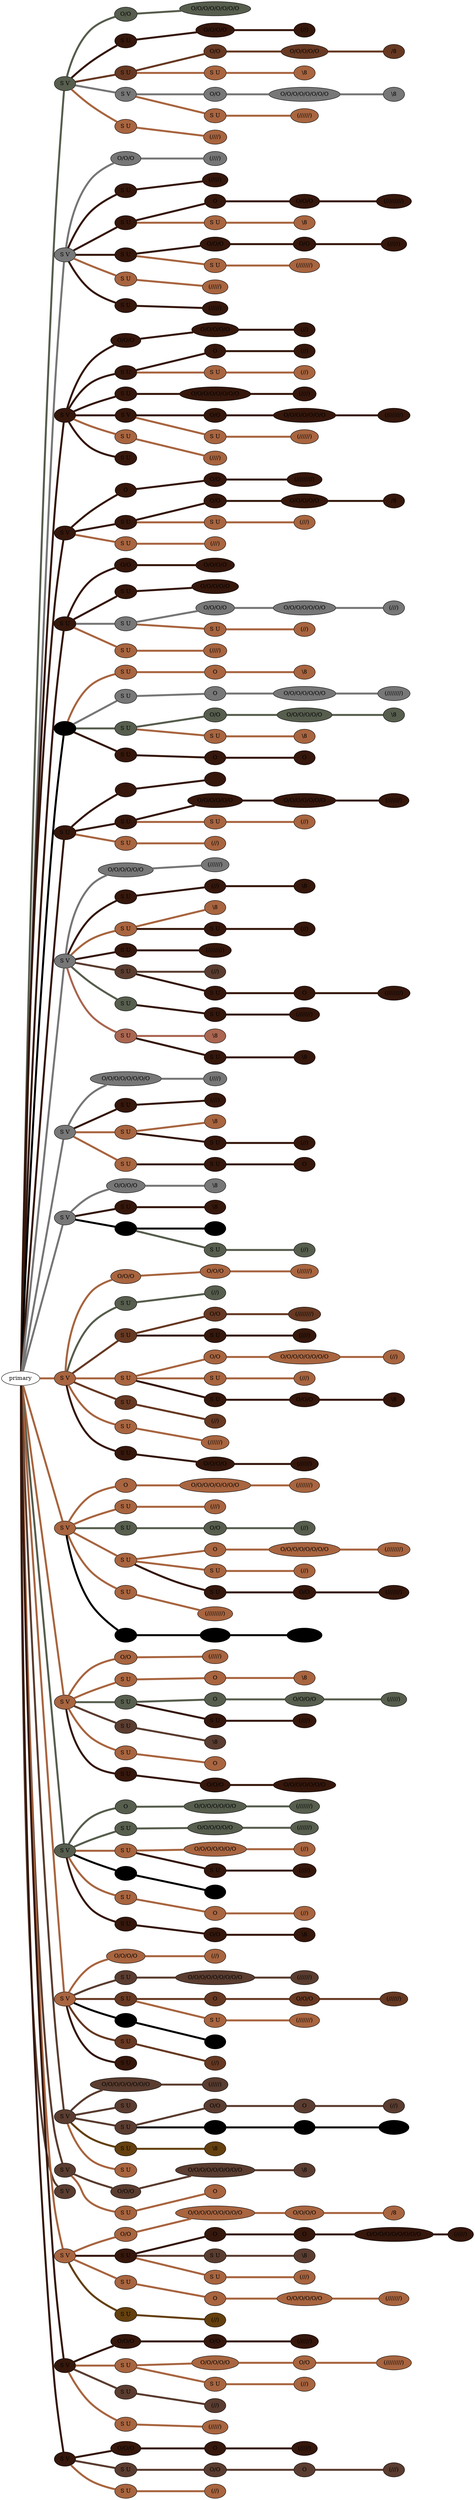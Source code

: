 graph {
 graph [rankdir=LR]
"1" [qtype="pendant_node", pendant_colors="#575E4E,#A86540", pendant_ply="S", pendant_attach="V", pendant_length="55", label="S V", style=filled, fillcolor="#575E4E"]
"primary" -- "1" [qtype="pendant_link",penwidth=5,color="#575E4E"]
"1:0" [qtype="knot_node", knot_value="2", knot_type="S", knot_position="21.0", knot_spin="S", label="O/O", style=filled, fillcolor="#575E4E"]
"1" -- "1:0" [qtype="knot_link",penwidth=5,color="#575E4E"]
"1:1" [qtype="knot_node", knot_value="8", knot_type="S", knot_position="30.0", knot_spin="S", label="O/O/O/O/O/O/O/O", style=filled, fillcolor="#575E4E"]
"1:0" -- "1:1" [qtype="knot_link",penwidth=5,color="#575E4E"]
"1s1" [qtype="pendant_node", pendant_colors="#35170C,#5A3D30", pendant_ply="S", pendant_attach="U", pendant_length="76", label="S U", style=filled, fillcolor="#35170C"]
"1" -- "1s1" [qtype="pendant_link",penwidth=5,color="#35170C"]
"1s1:0" [qtype="knot_node", knot_value="4", knot_type="S", knot_position="23.0", knot_spin="S", label="O/O/O/O", style=filled, fillcolor="#35170C"]
"1s1" -- "1s1:0" [qtype="knot_link",penwidth=5,color="#35170C"]
"1s1:1" [qtype="knot_node", knot_value="2", knot_type="L", knot_position="33.0", knot_spin="S", label="(//)", style=filled, fillcolor="#35170C"]
"1s1:0" -- "1s1:1" [qtype="knot_link",penwidth=5,color="#35170C"]
"1s2" [qtype="pendant_node", pendant_colors="#673923,#A86540", pendant_ply="S", pendant_attach="U", pendant_length="58", label="S U", style=filled, fillcolor="#673923"]
"1" -- "1s2" [qtype="pendant_link",penwidth=5,color="#673923"]
"1s2:0" [qtype="knot_node", knot_value="2", knot_type="S", knot_position="13.5", knot_spin="S", label="O/O", style=filled, fillcolor="#673923"]
"1s2" -- "1s2:0" [qtype="knot_link",penwidth=5,color="#673923"]
"1s2:1" [qtype="knot_node", knot_value="5", knot_type="S", knot_position="22.5", knot_spin="S", label="O/O/O/O/O", style=filled, fillcolor="#673923"]
"1s2:0" -- "1s2:1" [qtype="knot_link",penwidth=5,color="#673923"]
"1s2:2" [qtype="knot_node", knot_value="1", knot_type="E", knot_position="30.5", knot_spin="S", label="/8", style=filled, fillcolor="#673923"]
"1s2:1" -- "1s2:2" [qtype="knot_link",penwidth=5,color="#673923"]
"1s2s1" [qtype="pendant_node", pendant_colors="#A86540", pendant_ply="S", pendant_attach="U", pendant_length="45", label="S U", style=filled, fillcolor="#A86540"]
"1s2" -- "1s2s1" [qtype="pendant_link",penwidth=5,color="#A86540"]
"1s2s1:0" [qtype="knot_node", knot_value="1", knot_type="E", knot_position="29.0", knot_spin="Z", label="\\8", style=filled, fillcolor="#A86540"]
"1s2s1" -- "1s2s1:0" [qtype="knot_link",penwidth=5,color="#A86540"]
"1s3" [qtype="pendant_node", pendant_colors="#777777", pendant_ply="S", pendant_attach="V", pendant_length="48", label="S V", style=filled, fillcolor="#777777"]
"1" -- "1s3" [qtype="pendant_link",penwidth=5,color="#777777"]
"1s3:0" [qtype="knot_node", knot_value="2", knot_type="S", knot_position="13.0", knot_spin="S", label="O/O", style=filled, fillcolor="#777777"]
"1s3" -- "1s3:0" [qtype="knot_link",penwidth=5,color="#777777"]
"1s3:1" [qtype="knot_node", knot_value="8", knot_type="S", knot_position="22.5", knot_spin="S", label="O/O/O/O/O/O/O/O", style=filled, fillcolor="#777777"]
"1s3:0" -- "1s3:1" [qtype="knot_link",penwidth=5,color="#777777"]
"1s3:2" [qtype="knot_node", knot_value="1", knot_type="E", knot_position="31.5", knot_spin="Z", label="\\8", style=filled, fillcolor="#777777"]
"1s3:1" -- "1s3:2" [qtype="knot_link",penwidth=5,color="#777777"]
"1s3s1" [qtype="pendant_node", pendant_colors="#A86540", pendant_ply="S", pendant_attach="U", pendant_length="41", label="S U", style=filled, fillcolor="#A86540"]
"1s3" -- "1s3s1" [qtype="pendant_link",penwidth=5,color="#A86540"]
"1s3s1:0" [qtype="knot_node", knot_value="6", knot_type="L", knot_position="30.0", knot_spin="S", label="(//////)", style=filled, fillcolor="#A86540"]
"1s3s1" -- "1s3s1:0" [qtype="knot_link",penwidth=5,color="#A86540"]
"1s4" [qtype="pendant_node", pendant_colors="#A86540", pendant_ply="S", pendant_attach="U", pendant_length="43", label="S U", style=filled, fillcolor="#A86540"]
"1" -- "1s4" [qtype="pendant_link",penwidth=5,color="#A86540"]
"1s4:0" [qtype="knot_node", knot_value="4", knot_type="L", knot_position="29.0", knot_spin="S", label="(////)", style=filled, fillcolor="#A86540"]
"1s4" -- "1s4:0" [qtype="knot_link",penwidth=5,color="#A86540"]
"2" [qtype="pendant_node", pendant_colors="#777777", pendant_ply="S", pendant_attach="V", pendant_length="60", label="S V", style=filled, fillcolor="#777777"]
"primary" -- "2" [qtype="pendant_link",penwidth=5,color="#777777"]
"2:0" [qtype="knot_node", knot_value="3", knot_type="S", knot_position="21.0", knot_spin="S", label="O/O/O", style=filled, fillcolor="#777777"]
"2" -- "2:0" [qtype="knot_link",penwidth=5,color="#777777"]
"2:1" [qtype="knot_node", knot_value="4", knot_type="L", knot_position="38.5", knot_spin="S", label="(////)", style=filled, fillcolor="#777777"]
"2:0" -- "2:1" [qtype="knot_link",penwidth=5,color="#777777"]
"2s1" [qtype="pendant_node", pendant_colors="#35170C,#A86540", pendant_ply="S", pendant_attach="U", pendant_length="87", label="S U", style=filled, fillcolor="#35170C"]
"2" -- "2s1" [qtype="pendant_link",penwidth=5,color="#35170C"]
"2s1:0" [qtype="knot_node", knot_value="5", knot_type="L", knot_position="35.0", knot_spin="S", label="(/////)", style=filled, fillcolor="#35170C"]
"2s1" -- "2s1:0" [qtype="knot_link",penwidth=5,color="#35170C"]
"2s2" [qtype="pendant_node", pendant_colors="#35170C,#575E4E", pendant_ply="S", pendant_attach="U", pendant_length="75", label="S U", style=filled, fillcolor="#35170C"]
"2" -- "2s2" [qtype="pendant_link",penwidth=5,color="#35170C"]
"2s2:0" [qtype="knot_node", knot_value="1", knot_type="S", knot_position="14.0", knot_spin="S", label="O", style=filled, fillcolor="#35170C"]
"2s2" -- "2s2:0" [qtype="knot_link",penwidth=5,color="#35170C"]
"2s2:1" [qtype="knot_node", knot_value="3", knot_type="S", knot_position="24.0", knot_spin="S", label="O/O/O", style=filled, fillcolor="#35170C"]
"2s2:0" -- "2s2:1" [qtype="knot_link",penwidth=5,color="#35170C"]
"2s2:2" [qtype="knot_node", knot_value="9", knot_type="L", knot_position="32.5", knot_spin="S", label="(/////////)", style=filled, fillcolor="#35170C"]
"2s2:1" -- "2s2:2" [qtype="knot_link",penwidth=5,color="#35170C"]
"2s2s1" [qtype="pendant_node", pendant_colors="#A86540", pendant_ply="S", pendant_attach="U", pendant_length="48", label="S U", style=filled, fillcolor="#A86540"]
"2s2" -- "2s2s1" [qtype="pendant_link",penwidth=5,color="#A86540"]
"2s2s1:0" [qtype="knot_node", knot_value="1", knot_type="E", knot_position="30.0", knot_spin="Z", label="\\8", style=filled, fillcolor="#A86540"]
"2s2s1" -- "2s2s1:0" [qtype="knot_link",penwidth=5,color="#A86540"]
"2s3" [qtype="pendant_node", pendant_colors="#35170C,#777777", pendant_ply="S", pendant_attach="U", pendant_length="62", label="S U", style=filled, fillcolor="#35170C"]
"2" -- "2s3" [qtype="pendant_link",penwidth=5,color="#35170C"]
"2s3:0" [qtype="knot_node", knot_value="3", knot_type="S", knot_position="13.5", knot_spin="S", label="O/O/O", style=filled, fillcolor="#35170C"]
"2s3" -- "2s3:0" [qtype="knot_link",penwidth=5,color="#35170C"]
"2s3:1" [qtype="knot_node", knot_value="2", knot_type="S", knot_position="23.5", knot_spin="S", label="O/O", style=filled, fillcolor="#35170C"]
"2s3:0" -- "2s3:1" [qtype="knot_link",penwidth=5,color="#35170C"]
"2s3:2" [qtype="knot_node", knot_value="5", knot_type="L", knot_position="31.0", knot_spin="S", label="(/////)", style=filled, fillcolor="#35170C"]
"2s3:1" -- "2s3:2" [qtype="knot_link",penwidth=5,color="#35170C"]
"2s3s1" [qtype="pendant_node", pendant_colors="#A86540", pendant_ply="S", pendant_attach="U", pendant_length="38", label="S U", style=filled, fillcolor="#A86540"]
"2s3" -- "2s3s1" [qtype="pendant_link",penwidth=5,color="#A86540"]
"2s3s1:0" [qtype="knot_node", knot_value="7", knot_type="L", knot_position="28.5", knot_spin="S", label="(///////)", style=filled, fillcolor="#A86540"]
"2s3s1" -- "2s3s1:0" [qtype="knot_link",penwidth=5,color="#A86540"]
"2s4" [qtype="pendant_node", pendant_colors="#A86540", pendant_ply="S", pendant_attach="U", pendant_length="39", label="S U", style=filled, fillcolor="#A86540"]
"2" -- "2s4" [qtype="pendant_link",penwidth=5,color="#A86540"]
"2s4:0" [qtype="knot_node", knot_value="5", knot_type="L", knot_position="30.5", knot_spin="S", label="(/////)", style=filled, fillcolor="#A86540"]
"2s4" -- "2s4:0" [qtype="knot_link",penwidth=5,color="#A86540"]
"2s5" [qtype="pendant_node", pendant_colors="#35170C", pendant_ply="S", pendant_attach="U", pendant_length="39", label="S U", style=filled, fillcolor="#35170C"]
"2" -- "2s5" [qtype="pendant_link",penwidth=5,color="#35170C"]
"2s5:0" [qtype="knot_node", knot_value="5", knot_type="L", knot_position="23.0", knot_spin="S", label="(/////)", style=filled, fillcolor="#35170C"]
"2s5" -- "2s5:0" [qtype="knot_link",penwidth=5,color="#35170C"]
"3" [qtype="pendant_node", pendant_colors="#35170C,#777777", pendant_ply="S", pendant_attach="V", pendant_length="61", label="S V", style=filled, fillcolor="#35170C"]
"primary" -- "3" [qtype="pendant_link",penwidth=5,color="#35170C"]
"3:0" [qtype="knot_node", knot_value="3", knot_type="S", knot_position="22.5", knot_spin="S", label="O/O/O", style=filled, fillcolor="#35170C"]
"3" -- "3:0" [qtype="knot_link",penwidth=5,color="#35170C"]
"3:1" [qtype="knot_node", knot_value="5", knot_type="S", knot_position="31.5", knot_spin="S", label="O/O/O/O/O", style=filled, fillcolor="#35170C"]
"3:0" -- "3:1" [qtype="knot_link",penwidth=5,color="#35170C"]
"3:2" [qtype="knot_node", knot_value="2", knot_type="L", knot_position="41.0", knot_spin="S", label="(//)", style=filled, fillcolor="#35170C"]
"3:1" -- "3:2" [qtype="knot_link",penwidth=5,color="#35170C"]
"3s1" [qtype="pendant_node", pendant_colors="#35170C", pendant_ply="S", pendant_attach="U", pendant_length="42", label="S U", style=filled, fillcolor="#35170C"]
"3" -- "3s1" [qtype="pendant_link",penwidth=5,color="#35170C"]
"3s1:0" [qtype="knot_node", knot_value="1", knot_type="S", knot_position="23.0", knot_spin="S", label="O", style=filled, fillcolor="#35170C"]
"3s1" -- "3s1:0" [qtype="knot_link",penwidth=5,color="#35170C"]
"3s1:1" [qtype="knot_node", knot_value="2", knot_type="L", knot_position="33.0", knot_spin="S", label="(//)", style=filled, fillcolor="#35170C"]
"3s1:0" -- "3s1:1" [qtype="knot_link",penwidth=5,color="#35170C"]
"3s1s1" [qtype="pendant_node", pendant_colors="#A86540", pendant_ply="S", pendant_attach="U", pendant_length="48", label="S U", style=filled, fillcolor="#A86540"]
"3s1" -- "3s1s1" [qtype="pendant_link",penwidth=5,color="#A86540"]
"3s1s1:0" [qtype="knot_node", knot_value="2", knot_type="L", knot_position="29.0", knot_spin="S", label="(//)", style=filled, fillcolor="#A86540"]
"3s1s1" -- "3s1s1:0" [qtype="knot_link",penwidth=5,color="#A86540"]
"3s2" [qtype="pendant_node", pendant_colors="#35170C,#A86540", pendant_ply="S", pendant_attach="U", pendant_length="58", label="S U", style=filled, fillcolor="#35170C"]
"3" -- "3s2" [qtype="pendant_link",penwidth=5,color="#35170C"]
"3s2:0" [qtype="knot_node", knot_value="8", knot_type="S", knot_position="24.0", knot_spin="S", label="O/O/O/O/O/O/O/O", style=filled, fillcolor="#35170C"]
"3s2" -- "3s2:0" [qtype="knot_link",penwidth=5,color="#35170C"]
"3s2:1" [qtype="knot_node", knot_value="4", knot_type="L", knot_position="33.5", knot_spin="S", label="(////)", style=filled, fillcolor="#35170C"]
"3s2:0" -- "3s2:1" [qtype="knot_link",penwidth=5,color="#35170C"]
"3s3" [qtype="pendant_node", pendant_colors="#35170C,#575E4E", pendant_ply="S", pendant_attach="V", pendant_length="38", label="S V", style=filled, fillcolor="#35170C"]
"3" -- "3s3" [qtype="pendant_link",penwidth=5,color="#35170C"]
"3s3:0" [qtype="knot_node", knot_value="2", knot_type="S", knot_position="13.0", knot_spin="S", label="O/O", style=filled, fillcolor="#35170C"]
"3s3" -- "3s3:0" [qtype="knot_link",penwidth=5,color="#35170C"]
"3s3:1" [qtype="knot_node", knot_value="7", knot_type="S", knot_position="23.5", knot_spin="S", label="O/O/O/O/O/O/O", style=filled, fillcolor="#35170C"]
"3s3:0" -- "3s3:1" [qtype="knot_link",penwidth=5,color="#35170C"]
"3s3:2" [qtype="knot_node", knot_value="8", knot_type="L", knot_position="31.5", knot_spin="S", label="(////////)", style=filled, fillcolor="#35170C"]
"3s3:1" -- "3s3:2" [qtype="knot_link",penwidth=5,color="#35170C"]
"3s3s1" [qtype="pendant_node", pendant_colors="#A86540", pendant_ply="S", pendant_attach="U", pendant_length="47", label="S U", style=filled, fillcolor="#A86540"]
"3s3" -- "3s3s1" [qtype="pendant_link",penwidth=5,color="#A86540"]
"3s3s1:0" [qtype="knot_node", knot_value="6", knot_type="L", knot_position="30.0", knot_spin="S", label="(//////)", style=filled, fillcolor="#A86540"]
"3s3s1" -- "3s3s1:0" [qtype="knot_link",penwidth=5,color="#A86540"]
"3s4" [qtype="pendant_node", pendant_colors="#A86540", pendant_ply="S", pendant_attach="U", pendant_length="41", label="S U", style=filled, fillcolor="#A86540"]
"3" -- "3s4" [qtype="pendant_link",penwidth=5,color="#A86540"]
"3s4:0" [qtype="knot_node", knot_value="4", knot_type="L", knot_position="30.0", knot_spin="S", label="(////)", style=filled, fillcolor="#A86540"]
"3s4" -- "3s4:0" [qtype="knot_link",penwidth=5,color="#A86540"]
"3s5" [qtype="pendant_node", pendant_colors="#35170C", pendant_ply="S", pendant_attach="U", pendant_length="17", label="S U", style=filled, fillcolor="#35170C"]
"3" -- "3s5" [qtype="pendant_link",penwidth=5,color="#35170C"]
"4" [qtype="pendant_node", pendant_colors="#35170C,#575E4E", pendant_ply="S", pendant_attach="V", pendant_length="70", label="S V", style=filled, fillcolor="#35170C"]
"primary" -- "4" [qtype="pendant_link",penwidth=5,color="#35170C"]
"4:0" [qtype="knot_node", knot_value="1", knot_type="S", knot_position="21.0", knot_spin="S", label="O", style=filled, fillcolor="#35170C"]
"4" -- "4:0" [qtype="knot_link",penwidth=5,color="#35170C"]
"4:1" [qtype="knot_node", knot_value="2", knot_type="S", knot_position="31.0", knot_spin="S", label="O/O", style=filled, fillcolor="#35170C"]
"4:0" -- "4:1" [qtype="knot_link",penwidth=5,color="#35170C"]
"4:2" [qtype="knot_node", knot_value="9", knot_type="L", knot_position="39.5", knot_spin="S", label="(/////////)", style=filled, fillcolor="#35170C"]
"4:1" -- "4:2" [qtype="knot_link",penwidth=5,color="#35170C"]
"4s1" [qtype="pendant_node", pendant_colors="#35170C,#A86540", pendant_ply="S", pendant_attach="U", pendant_length="78", label="S U", style=filled, fillcolor="#35170C"]
"4" -- "4s1" [qtype="pendant_link",penwidth=5,color="#35170C"]
"4s1:0" [qtype="knot_node", knot_value="2", knot_type="S", knot_position="16.0", knot_spin="S", label="O/O", style=filled, fillcolor="#35170C"]
"4s1" -- "4s1:0" [qtype="knot_link",penwidth=5,color="#35170C"]
"4s1:1" [qtype="knot_node", knot_value="5", knot_type="S", knot_position="26.5", knot_spin="S", label="O/O/O/O/O", style=filled, fillcolor="#35170C"]
"4s1:0" -- "4s1:1" [qtype="knot_link",penwidth=5,color="#35170C"]
"4s1:2" [qtype="knot_node", knot_value="1", knot_type="E", knot_position="36.0", knot_spin="S", label="/8", style=filled, fillcolor="#35170C"]
"4s1:1" -- "4s1:2" [qtype="knot_link",penwidth=5,color="#35170C"]
"4s1s1" [qtype="pendant_node", pendant_colors="#A86540", pendant_ply="S", pendant_attach="U", pendant_length="49", label="S U", style=filled, fillcolor="#A86540"]
"4s1" -- "4s1s1" [qtype="pendant_link",penwidth=5,color="#A86540"]
"4s1s1:0" [qtype="knot_node", knot_value="3", knot_type="L", knot_position="30.5", knot_spin="S", label="(///)", style=filled, fillcolor="#A86540"]
"4s1s1" -- "4s1s1:0" [qtype="knot_link",penwidth=5,color="#A86540"]
"4s2" [qtype="pendant_node", pendant_colors="#A86540", pendant_ply="S", pendant_attach="U", pendant_length="43", label="S U", style=filled, fillcolor="#A86540"]
"4" -- "4s2" [qtype="pendant_link",penwidth=5,color="#A86540"]
"4s2:0" [qtype="knot_node", knot_value="3", knot_type="L", knot_position="30.5", knot_spin="S", label="(///)", style=filled, fillcolor="#A86540"]
"4s2" -- "4s2:0" [qtype="knot_link",penwidth=5,color="#A86540"]
"5" [qtype="pendant_node", pendant_colors="#35170C,#A86540", pendant_ply="S", pendant_attach="U", pendant_length="68", label="S U", style=filled, fillcolor="#35170C"]
"primary" -- "5" [qtype="pendant_link",penwidth=5,color="#35170C"]
"5:0" [qtype="knot_node", knot_value="2", knot_type="S", knot_position="16.5", knot_spin="S", label="O/O", style=filled, fillcolor="#35170C"]
"5" -- "5:0" [qtype="knot_link",penwidth=5,color="#35170C"]
"5:1" [qtype="knot_node", knot_value="4", knot_type="S", knot_position="26.5", knot_spin="S", label="O/O/O/O", style=filled, fillcolor="#35170C"]
"5:0" -- "5:1" [qtype="knot_link",penwidth=5,color="#35170C"]
"5s1" [qtype="pendant_node", pendant_colors="#35170C,#777777", pendant_ply="S", pendant_attach="U", pendant_length="69", label="S U", style=filled, fillcolor="#35170C"]
"5" -- "5s1" [qtype="pendant_link",penwidth=5,color="#35170C"]
"5s1:0" [qtype="knot_node", knot_value="5", knot_type="S", knot_position="22.5", knot_spin="S", label="O/O/O/O/O", style=filled, fillcolor="#35170C"]
"5s1" -- "5s1:0" [qtype="knot_link",penwidth=5,color="#35170C"]
"5s2" [qtype="pendant_node", pendant_colors="#777777", pendant_ply="S", pendant_attach="U", pendant_length="54", label="S U", style=filled, fillcolor="#777777"]
"5" -- "5s2" [qtype="pendant_link",penwidth=5,color="#777777"]
"5s2:0" [qtype="knot_node", knot_value="4", knot_type="S", knot_position="12.5", knot_spin="S", label="O/O/O/O", style=filled, fillcolor="#777777"]
"5s2" -- "5s2:0" [qtype="knot_link",penwidth=5,color="#777777"]
"5s2:1" [qtype="knot_node", knot_value="7", knot_type="S", knot_position="22.0", knot_spin="S", label="O/O/O/O/O/O/O", style=filled, fillcolor="#777777"]
"5s2:0" -- "5s2:1" [qtype="knot_link",penwidth=5,color="#777777"]
"5s2:2" [qtype="knot_node", knot_value="3", knot_type="L", knot_position="31.0", knot_spin="S", label="(///)", style=filled, fillcolor="#777777"]
"5s2:1" -- "5s2:2" [qtype="knot_link",penwidth=5,color="#777777"]
"5s2s1" [qtype="pendant_node", pendant_colors="#A86540", pendant_ply="S", pendant_attach="U", pendant_length="45", label="S U", style=filled, fillcolor="#A86540"]
"5s2" -- "5s2s1" [qtype="pendant_link",penwidth=5,color="#A86540"]
"5s2s1:0" [qtype="knot_node", knot_value="2", knot_type="L", knot_position="29.5", knot_spin="S", label="(//)", style=filled, fillcolor="#A86540"]
"5s2s1" -- "5s2s1:0" [qtype="knot_link",penwidth=5,color="#A86540"]
"5s3" [qtype="pendant_node", pendant_colors="#A86540", pendant_ply="S", pendant_attach="U", pendant_length="44", label="S U", style=filled, fillcolor="#A86540"]
"5" -- "5s3" [qtype="pendant_link",penwidth=5,color="#A86540"]
"5s3:0" [qtype="knot_node", knot_value="4", knot_type="L", knot_position="30.0", knot_spin="S", label="(////)", style=filled, fillcolor="#A86540"]
"5s3" -- "5s3:0" [qtype="knot_link",penwidth=5,color="#A86540"]
"6" [qtype="pendant_node", pendant_colors="#000000", pendant_ply="S", pendant_attach="U", pendant_length="77", label="S U", style=filled, fillcolor="#000000"]
"primary" -- "6" [qtype="pendant_link",penwidth=5,color="#000000"]
"6s1" [qtype="pendant_node", pendant_colors="#A86540,#777777", pendant_ply="S", pendant_attach="U", pendant_length="68", label="S U", style=filled, fillcolor="#A86540"]
"6" -- "6s1" [qtype="pendant_link",penwidth=5,color="#A86540"]
"6s1:0" [qtype="knot_node", knot_value="1", knot_type="S", knot_position="24.0", knot_spin="S", label="O", style=filled, fillcolor="#A86540"]
"6s1" -- "6s1:0" [qtype="knot_link",penwidth=5,color="#A86540"]
"6s1:1" [qtype="knot_node", knot_value="1", knot_type="E", knot_position="32.5", knot_spin="Z", label="\\8", style=filled, fillcolor="#A86540"]
"6s1:0" -- "6s1:1" [qtype="knot_link",penwidth=5,color="#A86540"]
"6s2" [qtype="pendant_node", pendant_colors="#777777", pendant_ply="S", pendant_attach="U", pendant_length="57", label="S U", style=filled, fillcolor="#777777"]
"6" -- "6s2" [qtype="pendant_link",penwidth=5,color="#777777"]
"6s2:0" [qtype="knot_node", knot_value="1", knot_type="S", knot_position="13.5", knot_spin="S", label="O", style=filled, fillcolor="#777777"]
"6s2" -- "6s2:0" [qtype="knot_link",penwidth=5,color="#777777"]
"6s2:1" [qtype="knot_node", knot_value="7", knot_type="S", knot_position="23.0", knot_spin="S", label="O/O/O/O/O/O/O", style=filled, fillcolor="#777777"]
"6s2:0" -- "6s2:1" [qtype="knot_link",penwidth=5,color="#777777"]
"6s2:2" [qtype="knot_node", knot_value="8", knot_type="L", knot_position="32.0", knot_spin="S", label="(////////)", style=filled, fillcolor="#777777"]
"6s2:1" -- "6s2:2" [qtype="knot_link",penwidth=5,color="#777777"]
"6s3" [qtype="pendant_node", pendant_colors="#575E4E,#A86540", pendant_ply="S", pendant_attach="U", pendant_length="60", label="S U", style=filled, fillcolor="#575E4E"]
"6" -- "6s3" [qtype="pendant_link",penwidth=5,color="#575E4E"]
"6s3:0" [qtype="knot_node", knot_value="2", knot_type="S", knot_position="14.0", knot_spin="S", label="O/O", style=filled, fillcolor="#575E4E"]
"6s3" -- "6s3:0" [qtype="knot_link",penwidth=5,color="#575E4E"]
"6s3:1" [qtype="knot_node", knot_value="6", knot_type="S", knot_position="24.0", knot_spin="S", label="O/O/O/O/O/O", style=filled, fillcolor="#575E4E"]
"6s3:0" -- "6s3:1" [qtype="knot_link",penwidth=5,color="#575E4E"]
"6s3:2" [qtype="knot_node", knot_value="1", knot_type="E", knot_position="33.0", knot_spin="Z", label="\\8", style=filled, fillcolor="#575E4E"]
"6s3:1" -- "6s3:2" [qtype="knot_link",penwidth=5,color="#575E4E"]
"6s3s1" [qtype="pendant_node", pendant_colors="#A86540", pendant_ply="S", pendant_attach="U", pendant_length="71", label="S U", style=filled, fillcolor="#A86540"]
"6s3" -- "6s3s1" [qtype="pendant_link",penwidth=5,color="#A86540"]
"6s3s1:0" [qtype="knot_node", knot_value="1", knot_type="E", knot_position="30.0", knot_spin="Z", label="\\8", style=filled, fillcolor="#A86540"]
"6s3s1" -- "6s3s1:0" [qtype="knot_link",penwidth=5,color="#A86540"]
"6s4" [qtype="pendant_node", pendant_colors="#35170C", pendant_ply="S", pendant_attach="U", pendant_length="23", label="S U", style=filled, fillcolor="#35170C"]
"6" -- "6s4" [qtype="pendant_link",penwidth=5,color="#35170C"]
"6s4:0" [qtype="knot_node", knot_value="1", knot_type="S", knot_position="13.5", knot_spin="S", label="O", style=filled, fillcolor="#35170C"]
"6s4" -- "6s4:0" [qtype="knot_link",penwidth=5,color="#35170C"]
"6s4:1" [qtype="knot_node", knot_value="1", knot_type="S", knot_position="23.5", knot_spin="S", label="O", style=filled, fillcolor="#35170C"]
"6s4:0" -- "6s4:1" [qtype="knot_link",penwidth=5,color="#35170C"]
"7" [qtype="pendant_node", pendant_colors="#35170C,#A86540", pendant_ply="S", pendant_attach="U", pendant_length="45", label="S U", style=filled, fillcolor="#35170C"]
"primary" -- "7" [qtype="pendant_link",penwidth=5,color="#35170C"]
"7:0" [qtype="knot_node", knot_value="1", knot_type="", knot_position="0", knot_spin="N", label="", style=filled, fillcolor="#35170C"]
"7" -- "7:0" [qtype="knot_link",penwidth=5,color="#35170C"]
"7:1" [qtype="knot_node", knot_value="1", knot_type="IR", knot_position="0", knot_spin="DIR", label="", style=filled, fillcolor="#35170C"]
"7:0" -- "7:1" [qtype="knot_link",penwidth=5,color="#35170C"]
"7s1" [qtype="pendant_node", pendant_colors="#35170C", pendant_ply="S", pendant_attach="U", pendant_length="50", label="S U", style=filled, fillcolor="#35170C"]
"7" -- "7s1" [qtype="pendant_link",penwidth=5,color="#35170C"]
"7s1:0" [qtype="knot_node", knot_value="6", knot_type="S", knot_position="13.0", knot_spin="S", label="O/O/O/O/O/O", style=filled, fillcolor="#35170C"]
"7s1" -- "7s1:0" [qtype="knot_link",penwidth=5,color="#35170C"]
"7s1:1" [qtype="knot_node", knot_value="7", knot_type="S", knot_position="23.0", knot_spin="S", label="O/O/O/O/O/O/O", style=filled, fillcolor="#35170C"]
"7s1:0" -- "7s1:1" [qtype="knot_link",penwidth=5,color="#35170C"]
"7s1:2" [qtype="knot_node", knot_value="7", knot_type="L", knot_position="33.0", knot_spin="S", label="(///////)", style=filled, fillcolor="#35170C"]
"7s1:1" -- "7s1:2" [qtype="knot_link",penwidth=5,color="#35170C"]
"7s1s1" [qtype="pendant_node", pendant_colors="#A86540", pendant_ply="S", pendant_attach="U", pendant_length="49", label="S U", style=filled, fillcolor="#A86540"]
"7s1" -- "7s1s1" [qtype="pendant_link",penwidth=5,color="#A86540"]
"7s1s1:0" [qtype="knot_node", knot_value="2", knot_type="L", knot_position="31.0", knot_spin="S", label="(//)", style=filled, fillcolor="#A86540"]
"7s1s1" -- "7s1s1:0" [qtype="knot_link",penwidth=5,color="#A86540"]
"7s2" [qtype="pendant_node", pendant_colors="#A86540", pendant_ply="S", pendant_attach="U", pendant_length="49", label="S U", style=filled, fillcolor="#A86540"]
"7" -- "7s2" [qtype="pendant_link",penwidth=5,color="#A86540"]
"7s2:0" [qtype="knot_node", knot_value="2", knot_type="L", knot_position="31.5", knot_spin="S", label="(//)", style=filled, fillcolor="#A86540"]
"7s2" -- "7s2:0" [qtype="knot_link",penwidth=5,color="#A86540"]
"8" [qtype="pendant_node", pendant_colors="#777777", pendant_ply="S", pendant_attach="V", pendant_length="62", label="S V", style=filled, fillcolor="#777777"]
"primary" -- "8" [qtype="pendant_link",penwidth=5,color="#777777"]
"8:0" [qtype="knot_node", knot_value="6", knot_type="S", knot_position="40.5", knot_spin="S", label="O/O/O/O/O/O", style=filled, fillcolor="#777777"]
"8" -- "8:0" [qtype="knot_link",penwidth=5,color="#777777"]
"8:1" [qtype="knot_node", knot_value="6", knot_type="L", knot_position="51.0", knot_spin="S", label="(//////)", style=filled, fillcolor="#777777"]
"8:0" -- "8:1" [qtype="knot_link",penwidth=5,color="#777777"]
"8s1" [qtype="pendant_node", pendant_colors="#35170C", pendant_ply="S", pendant_attach="U", pendant_length="51", label="S U", style=filled, fillcolor="#35170C"]
"8" -- "8s1" [qtype="pendant_link",penwidth=5,color="#35170C"]
"8s1:0" [qtype="knot_node", knot_value="2", knot_type="L", knot_position="15.0", knot_spin="S", label="(//)", style=filled, fillcolor="#35170C"]
"8s1" -- "8s1:0" [qtype="knot_link",penwidth=5,color="#35170C"]
"8s1:1" [qtype="knot_node", knot_value="1", knot_type="E", knot_position="23.5", knot_spin="Z", label="\\8", style=filled, fillcolor="#35170C"]
"8s1:0" -- "8s1:1" [qtype="knot_link",penwidth=5,color="#35170C"]
"8s2" [qtype="pendant_node", pendant_colors="#A86540,#777777", pendant_ply="S", pendant_attach="U", pendant_length="40", label="S U", style=filled, fillcolor="#A86540"]
"8" -- "8s2" [qtype="pendant_link",penwidth=5,color="#A86540"]
"8s2:0" [qtype="knot_node", knot_value="1", knot_type="E", knot_position="15.0", knot_spin="Z", label="\\8", style=filled, fillcolor="#A86540"]
"8s2" -- "8s2:0" [qtype="knot_link",penwidth=5,color="#A86540"]
"8s2s1" [qtype="pendant_node", pendant_colors="#35170C,#777777", pendant_ply="S", pendant_attach="U", pendant_length="39", label="S U", style=filled, fillcolor="#35170C"]
"8s2" -- "8s2s1" [qtype="pendant_link",penwidth=5,color="#35170C"]
"8s2s1:0" [qtype="knot_node", knot_value="2", knot_type="L", knot_position="13.5", knot_spin="S", label="(//)", style=filled, fillcolor="#35170C"]
"8s2s1" -- "8s2s1:0" [qtype="knot_link",penwidth=5,color="#35170C"]
"8s3" [qtype="pendant_node", pendant_colors="#35170C,#5A3D30", pendant_ply="S", pendant_attach="U", pendant_length="35", label="S U", style=filled, fillcolor="#35170C"]
"8" -- "8s3" [qtype="pendant_link",penwidth=5,color="#35170C"]
"8s3:0" [qtype="knot_node", knot_value="8", knot_type="L", knot_position="14.5", knot_spin="S", label="(////////)", style=filled, fillcolor="#35170C"]
"8s3" -- "8s3:0" [qtype="knot_link",penwidth=5,color="#35170C"]
"8s4" [qtype="pendant_node", pendant_colors="#5A3D30,#777777", pendant_ply="S", pendant_attach="U", pendant_length="38", label="S U", style=filled, fillcolor="#5A3D30"]
"8" -- "8s4" [qtype="pendant_link",penwidth=5,color="#5A3D30"]
"8s4:0" [qtype="knot_node", knot_value="2", knot_type="L", knot_position="14.5", knot_spin="S", label="(//)", style=filled, fillcolor="#5A3D30"]
"8s4" -- "8s4:0" [qtype="knot_link",penwidth=5,color="#5A3D30"]
"8s4s1" [qtype="pendant_node", pendant_colors="#35170C,#777777", pendant_ply="S", pendant_attach="U", pendant_length="30", label="S U", style=filled, fillcolor="#35170C"]
"8s4" -- "8s4s1" [qtype="pendant_link",penwidth=5,color="#35170C"]
"8s4s1:0" [qtype="knot_node", knot_value="1", knot_type="S", knot_position="3.5", knot_spin="S", label="O", style=filled, fillcolor="#35170C"]
"8s4s1" -- "8s4s1:0" [qtype="knot_link",penwidth=5,color="#35170C"]
"8s4s1:1" [qtype="knot_node", knot_value="8", knot_type="L", knot_position="13.5", knot_spin="S", label="(////////)", style=filled, fillcolor="#35170C"]
"8s4s1:0" -- "8s4s1:1" [qtype="knot_link",penwidth=5,color="#35170C"]
"8s5" [qtype="pendant_node", pendant_colors="#575E4E", pendant_ply="S", pendant_attach="U", pendant_length="47", label="S U", style=filled, fillcolor="#575E4E"]
"8" -- "8s5" [qtype="pendant_link",penwidth=5,color="#575E4E"]
"8s5s1" [qtype="pendant_node", pendant_colors="#35170C,#777777", pendant_ply="S", pendant_attach="U", pendant_length="36", label="S U", style=filled, fillcolor="#35170C"]
"8s5" -- "8s5s1" [qtype="pendant_link",penwidth=5,color="#35170C"]
"8s5s1:0" [qtype="knot_node", knot_value="7", knot_type="L", knot_position="13.0", knot_spin="S", label="(///////)", style=filled, fillcolor="#35170C"]
"8s5s1" -- "8s5s1:0" [qtype="knot_link",penwidth=5,color="#35170C"]
"8s6" [qtype="pendant_node", pendant_colors="#AA6651,#575E4E", pendant_ply="S", pendant_attach="U", pendant_length="38", label="S U", style=filled, fillcolor="#AA6651"]
"8" -- "8s6" [qtype="pendant_link",penwidth=5,color="#AA6651"]
"8s6:0" [qtype="knot_node", knot_value="1", knot_type="E", knot_position="13.5", knot_spin="Z", label="\\8", style=filled, fillcolor="#AA6651"]
"8s6" -- "8s6:0" [qtype="knot_link",penwidth=5,color="#AA6651"]
"8s6s1" [qtype="pendant_node", pendant_colors="#35170C,#777777", pendant_ply="S", pendant_attach="U", pendant_length="39", label="S U", style=filled, fillcolor="#35170C"]
"8s6" -- "8s6s1" [qtype="pendant_link",penwidth=5,color="#35170C"]
"8s6s1:0" [qtype="knot_node", knot_value="1", knot_type="E", knot_position="13.0", knot_spin="Z", label="\\8", style=filled, fillcolor="#35170C"]
"8s6s1" -- "8s6s1:0" [qtype="knot_link",penwidth=5,color="#35170C"]
"9" [qtype="pendant_node", pendant_colors="#777777", pendant_ply="S", pendant_attach="V", pendant_length="72", label="S V", style=filled, fillcolor="#777777"]
"primary" -- "9" [qtype="pendant_link",penwidth=5,color="#777777"]
"9:0" [qtype="knot_node", knot_value="8", knot_type="S", knot_position="38.5", knot_spin="S", label="O/O/O/O/O/O/O/O", style=filled, fillcolor="#777777"]
"9" -- "9:0" [qtype="knot_link",penwidth=5,color="#777777"]
"9:1" [qtype="knot_node", knot_value="4", knot_type="L", knot_position="48.5", knot_spin="S", label="(////)", style=filled, fillcolor="#777777"]
"9:0" -- "9:1" [qtype="knot_link",penwidth=5,color="#777777"]
"9s1" [qtype="pendant_node", pendant_colors="#35170C", pendant_ply="S", pendant_attach="U", pendant_length="22", label="S U", style=filled, fillcolor="#35170C"]
"9" -- "9s1" [qtype="pendant_link",penwidth=5,color="#35170C"]
"9s1:0" [qtype="knot_node", knot_value="3", knot_type="L", knot_position="15.0", knot_spin="S", label="(///)", style=filled, fillcolor="#35170C"]
"9s1" -- "9s1:0" [qtype="knot_link",penwidth=5,color="#35170C"]
"9s2" [qtype="pendant_node", pendant_colors="#A86540,#777777", pendant_ply="S", pendant_attach="U", pendant_length="43", label="S U", style=filled, fillcolor="#A86540"]
"9" -- "9s2" [qtype="pendant_link",penwidth=5,color="#A86540"]
"9s2:0" [qtype="knot_node", knot_value="1", knot_type="E", knot_position="15.5", knot_spin="Z", label="\\8", style=filled, fillcolor="#A86540"]
"9s2" -- "9s2:0" [qtype="knot_link",penwidth=5,color="#A86540"]
"9s2s1" [qtype="pendant_node", pendant_colors="#35170C,#777777", pendant_ply="S", pendant_attach="U", pendant_length="42", label="S U", style=filled, fillcolor="#35170C"]
"9s2" -- "9s2s1" [qtype="pendant_link",penwidth=5,color="#35170C"]
"9s2s1:0" [qtype="knot_node", knot_value="2", knot_type="L", knot_position="14.5", knot_spin="S", label="(//)", style=filled, fillcolor="#35170C"]
"9s2s1" -- "9s2s1:0" [qtype="knot_link",penwidth=5,color="#35170C"]
"9s3" [qtype="pendant_node", pendant_colors="#A86540,#777777", pendant_ply="S", pendant_attach="U", pendant_length="39", label="S U", style=filled, fillcolor="#A86540"]
"9" -- "9s3" [qtype="pendant_link",penwidth=5,color="#A86540"]
"9s3s1" [qtype="pendant_node", pendant_colors="#35170C,#777777", pendant_ply="S", pendant_attach="U", pendant_length="40", label="S U", style=filled, fillcolor="#35170C"]
"9s3" -- "9s3s1" [qtype="pendant_link",penwidth=5,color="#35170C"]
"9s3s1:0" [qtype="knot_node", knot_value="1", knot_type="S", knot_position="3.5", knot_spin="S", label="O", style=filled, fillcolor="#35170C"]
"9s3s1" -- "9s3s1:0" [qtype="knot_link",penwidth=5,color="#35170C"]
"10" [qtype="pendant_node", pendant_colors="#777777", pendant_ply="S", pendant_attach="V", pendant_length="61", label="S V", style=filled, fillcolor="#777777"]
"primary" -- "10" [qtype="pendant_link",penwidth=5,color="#777777"]
"10:0" [qtype="knot_node", knot_value="4", knot_type="S", knot_position="37.5", knot_spin="S", label="O/O/O/O", style=filled, fillcolor="#777777"]
"10" -- "10:0" [qtype="knot_link",penwidth=5,color="#777777"]
"10:1" [qtype="knot_node", knot_value="1", knot_type="E", knot_position="48.0", knot_spin="Z", label="\\8", style=filled, fillcolor="#777777"]
"10:0" -- "10:1" [qtype="knot_link",penwidth=5,color="#777777"]
"10s1" [qtype="pendant_node", pendant_colors="#35170C", pendant_ply="S", pendant_attach="U", pendant_length="41", label="S U", style=filled, fillcolor="#35170C"]
"10" -- "10s1" [qtype="pendant_link",penwidth=5,color="#35170C"]
"10s1:0" [qtype="knot_node", knot_value="1", knot_type="E", knot_position="15.0", knot_spin="Z", label="\\8", style=filled, fillcolor="#35170C"]
"10s1" -- "10s1:0" [qtype="knot_link",penwidth=5,color="#35170C"]
"10s2" [qtype="pendant_node", pendant_colors="#000000,#777777", pendant_ply="S", pendant_attach="U", pendant_length="45", label="S U", style=filled, fillcolor="#000000"]
"10" -- "10s2" [qtype="pendant_link",penwidth=5,color="#000000"]
"10s2:0" [qtype="knot_node", knot_value="2", knot_type="L", knot_position="15.5", knot_spin="S", label="(//)", style=filled, fillcolor="#000000"]
"10s2" -- "10s2:0" [qtype="knot_link",penwidth=5,color="#000000"]
"10s2s1" [qtype="pendant_node", pendant_colors="#575E4E,#000000", pendant_ply="S", pendant_attach="U", pendant_length="32", label="S U", style=filled, fillcolor="#575E4E"]
"10s2" -- "10s2s1" [qtype="pendant_link",penwidth=5,color="#575E4E"]
"10s2s1:0" [qtype="knot_node", knot_value="2", knot_type="L", knot_position="15.0", knot_spin="S", label="(//)", style=filled, fillcolor="#575E4E"]
"10s2s1" -- "10s2s1:0" [qtype="knot_link",penwidth=5,color="#575E4E"]
"11" [qtype="pendant_node", pendant_colors="#A86540", pendant_ply="S", pendant_attach="V", pendant_length="77", label="S V", style=filled, fillcolor="#A86540"]
"primary" -- "11" [qtype="pendant_link",penwidth=5,color="#A86540"]
"11:0" [qtype="knot_node", knot_value="3", knot_type="S", knot_position="29.5", knot_spin="S", label="O/O/O", style=filled, fillcolor="#A86540"]
"11" -- "11:0" [qtype="knot_link",penwidth=5,color="#A86540"]
"11:1" [qtype="knot_node", knot_value="3", knot_type="S", knot_position="38.5", knot_spin="S", label="O/O/O", style=filled, fillcolor="#A86540"]
"11:0" -- "11:1" [qtype="knot_link",penwidth=5,color="#A86540"]
"11:2" [qtype="knot_node", knot_value="6", knot_type="L", knot_position="47.5", knot_spin="S", label="(//////)", style=filled, fillcolor="#A86540"]
"11:1" -- "11:2" [qtype="knot_link",penwidth=5,color="#A86540"]
"11s1" [qtype="pendant_node", pendant_colors="#575E4E,#777777", pendant_ply="S", pendant_attach="U", pendant_length="75", label="S U", style=filled, fillcolor="#575E4E"]
"11" -- "11s1" [qtype="pendant_link",penwidth=5,color="#575E4E"]
"11s1:0" [qtype="knot_node", knot_value="2", knot_type="L", knot_position="38.0", knot_spin="S", label="(//)", style=filled, fillcolor="#575E4E"]
"11s1" -- "11s1:0" [qtype="knot_link",penwidth=5,color="#575E4E"]
"11s2" [qtype="pendant_node", pendant_colors="#673923,#777777", pendant_ply="S", pendant_attach="U", pendant_length="61", label="S U", style=filled, fillcolor="#673923"]
"11" -- "11s2" [qtype="pendant_link",penwidth=5,color="#673923"]
"11s2:0" [qtype="knot_node", knot_value="2", knot_type="S", knot_position="28.0", knot_spin="S", label="O/O", style=filled, fillcolor="#673923"]
"11s2" -- "11s2:0" [qtype="knot_link",penwidth=5,color="#673923"]
"11s2:1" [qtype="knot_node", knot_value="8", knot_type="L", knot_position="37.0", knot_spin="S", label="(////////)", style=filled, fillcolor="#673923"]
"11s2:0" -- "11s2:1" [qtype="knot_link",penwidth=5,color="#673923"]
"11s2s1" [qtype="pendant_node", pendant_colors="#35170C,#A86540", pendant_ply="S", pendant_attach="U", pendant_length="39", label="S U", style=filled, fillcolor="#35170C"]
"11s2" -- "11s2s1" [qtype="pendant_link",penwidth=5,color="#35170C"]
"11s2s1:0" [qtype="knot_node", knot_value="4", knot_type="L", knot_position="13.0", knot_spin="S", label="(////)", style=filled, fillcolor="#35170C"]
"11s2s1" -- "11s2s1:0" [qtype="knot_link",penwidth=5,color="#35170C"]
"11s3" [qtype="pendant_node", pendant_colors="#A86540,#777777", pendant_ply="S", pendant_attach="U", pendant_length="69", label="S U", style=filled, fillcolor="#A86540"]
"11" -- "11s3" [qtype="pendant_link",penwidth=5,color="#A86540"]
"11s3:0" [qtype="knot_node", knot_value="2", knot_type="S", knot_position="19.5", knot_spin="S", label="O/O", style=filled, fillcolor="#A86540"]
"11s3" -- "11s3:0" [qtype="knot_link",penwidth=5,color="#A86540"]
"11s3:1" [qtype="knot_node", knot_value="8", knot_type="S", knot_position="28.0", knot_spin="S", label="O/O/O/O/O/O/O/O", style=filled, fillcolor="#A86540"]
"11s3:0" -- "11s3:1" [qtype="knot_link",penwidth=5,color="#A86540"]
"11s3:2" [qtype="knot_node", knot_value="2", knot_type="L", knot_position="37.5", knot_spin="S", label="(//)", style=filled, fillcolor="#A86540"]
"11s3:1" -- "11s3:2" [qtype="knot_link",penwidth=5,color="#A86540"]
"11s3s1" [qtype="pendant_node", pendant_colors="#A86540,#777777", pendant_ply="S", pendant_attach="U", pendant_length="40", label="S U", style=filled, fillcolor="#A86540"]
"11s3" -- "11s3s1" [qtype="pendant_link",penwidth=5,color="#A86540"]
"11s3s1:0" [qtype="knot_node", knot_value="3", knot_type="L", knot_position="12.5", knot_spin="S", label="(///)", style=filled, fillcolor="#A86540"]
"11s3s1" -- "11s3s1:0" [qtype="knot_link",penwidth=5,color="#A86540"]
"11s3s2" [qtype="pendant_node", pendant_colors="#35170C,#A86540", pendant_ply="S", pendant_attach="U", pendant_length="38", label="S U", style=filled, fillcolor="#35170C"]
"11s3" -- "11s3s2" [qtype="pendant_link",penwidth=5,color="#35170C"]
"11s3s2:0" [qtype="knot_node", knot_value="3", knot_type="S", knot_position="2.5", knot_spin="S", label="O/O/O", style=filled, fillcolor="#35170C"]
"11s3s2" -- "11s3s2:0" [qtype="knot_link",penwidth=5,color="#35170C"]
"11s3s2:1" [qtype="knot_node", knot_value="1", knot_type="E", knot_position="11.5", knot_spin="Z", label="\\8", style=filled, fillcolor="#35170C"]
"11s3s2:0" -- "11s3s2:1" [qtype="knot_link",penwidth=5,color="#35170C"]
"11s4" [qtype="pendant_node", pendant_colors="#673923,#A86540", pendant_ply="S", pendant_attach="U", pendant_length="40", label="S U", style=filled, fillcolor="#673923"]
"11" -- "11s4" [qtype="pendant_link",penwidth=5,color="#673923"]
"11s4:0" [qtype="knot_node", knot_value="2", knot_type="L", knot_position="13.0", knot_spin="S", label="(//)", style=filled, fillcolor="#673923"]
"11s4" -- "11s4:0" [qtype="knot_link",penwidth=5,color="#673923"]
"11s5" [qtype="pendant_node", pendant_colors="#A86540,#777777", pendant_ply="S", pendant_attach="U", pendant_length="37", label="S U", style=filled, fillcolor="#A86540"]
"11" -- "11s5" [qtype="pendant_link",penwidth=5,color="#A86540"]
"11s5:0" [qtype="knot_node", knot_value="6", knot_type="L", knot_position="12.0", knot_spin="S", label="(//////)", style=filled, fillcolor="#A86540"]
"11s5" -- "11s5:0" [qtype="knot_link",penwidth=5,color="#A86540"]
"11s6" [qtype="pendant_node", pendant_colors="#35170C,#A86540", pendant_ply="S", pendant_attach="U", pendant_length="29", label="S U", style=filled, fillcolor="#35170C"]
"11" -- "11s6" [qtype="pendant_link",penwidth=5,color="#35170C"]
"11s6:0" [qtype="knot_node", knot_value="4", knot_type="S", knot_position="3.5", knot_spin="S", label="O/O/O/O", style=filled, fillcolor="#35170C"]
"11s6" -- "11s6:0" [qtype="knot_link",penwidth=5,color="#35170C"]
"11s6:1" [qtype="knot_node", knot_value="6", knot_type="L", knot_position="12.5", knot_spin="S", label="(//////)", style=filled, fillcolor="#35170C"]
"11s6:0" -- "11s6:1" [qtype="knot_link",penwidth=5,color="#35170C"]
"12" [qtype="pendant_node", pendant_colors="#A86540,#777777", pendant_ply="S", pendant_attach="V", pendant_length="65", label="S V", style=filled, fillcolor="#A86540"]
"primary" -- "12" [qtype="pendant_link",penwidth=5,color="#A86540"]
"12:0" [qtype="knot_node", knot_value="1", knot_type="S", knot_position="28.5", knot_spin="S", label="O", style=filled, fillcolor="#A86540"]
"12" -- "12:0" [qtype="knot_link",penwidth=5,color="#A86540"]
"12:1" [qtype="knot_node", knot_value="8", knot_type="S", knot_position="37.0", knot_spin="S", label="O/O/O/O/O/O/O/O", style=filled, fillcolor="#A86540"]
"12:0" -- "12:1" [qtype="knot_link",penwidth=5,color="#A86540"]
"12:2" [qtype="knot_node", knot_value="7", knot_type="L", knot_position="46.0", knot_spin="S", label="(///////)", style=filled, fillcolor="#A86540"]
"12:1" -- "12:2" [qtype="knot_link",penwidth=5,color="#A86540"]
"12s1" [qtype="pendant_node", pendant_colors="#A86540,#777777", pendant_ply="S", pendant_attach="U", pendant_length="73", label="S U", style=filled, fillcolor="#A86540"]
"12" -- "12s1" [qtype="pendant_link",penwidth=5,color="#A86540"]
"12s1:0" [qtype="knot_node", knot_value="3", knot_type="L", knot_position="38.0", knot_spin="S", label="(///)", style=filled, fillcolor="#A86540"]
"12s1" -- "12s1:0" [qtype="knot_link",penwidth=5,color="#A86540"]
"12s2" [qtype="pendant_node", pendant_colors="#575E4E,#777777", pendant_ply="S", pendant_attach="U", pendant_length="61", label="S U", style=filled, fillcolor="#575E4E"]
"12" -- "12s2" [qtype="pendant_link",penwidth=5,color="#575E4E"]
"12s2:0" [qtype="knot_node", knot_value="2", knot_type="S", knot_position="30.0", knot_spin="S", label="O/O", style=filled, fillcolor="#575E4E"]
"12s2" -- "12s2:0" [qtype="knot_link",penwidth=5,color="#575E4E"]
"12s2:1" [qtype="knot_node", knot_value="2", knot_type="L", knot_position="39.0", knot_spin="S", label="(//)", style=filled, fillcolor="#575E4E"]
"12s2:0" -- "12s2:1" [qtype="knot_link",penwidth=5,color="#575E4E"]
"12s3" [qtype="pendant_node", pendant_colors="#A86540,#777777", pendant_ply="S", pendant_attach="U", pendant_length="51", label="S U", style=filled, fillcolor="#A86540"]
"12" -- "12s3" [qtype="pendant_link",penwidth=5,color="#A86540"]
"12s3:0" [qtype="knot_node", knot_value="1", knot_type="S", knot_position="21.0", knot_spin="S", label="O", style=filled, fillcolor="#A86540"]
"12s3" -- "12s3:0" [qtype="knot_link",penwidth=5,color="#A86540"]
"12s3:1" [qtype="knot_node", knot_value="8", knot_type="S", knot_position="29.0", knot_spin="S", label="O/O/O/O/O/O/O/O", style=filled, fillcolor="#A86540"]
"12s3:0" -- "12s3:1" [qtype="knot_link",penwidth=5,color="#A86540"]
"12s3:2" [qtype="knot_node", knot_value="8", knot_type="L", knot_position="38.0", knot_spin="S", label="(////////)", style=filled, fillcolor="#A86540"]
"12s3:1" -- "12s3:2" [qtype="knot_link",penwidth=5,color="#A86540"]
"12s3s1" [qtype="pendant_node", pendant_colors="#A86540,#777777", pendant_ply="S", pendant_attach="U", pendant_length="42", label="S U", style=filled, fillcolor="#A86540"]
"12s3" -- "12s3s1" [qtype="pendant_link",penwidth=5,color="#A86540"]
"12s3s1:0" [qtype="knot_node", knot_value="2", knot_type="L", knot_position="12.5", knot_spin="S", label="(//)", style=filled, fillcolor="#A86540"]
"12s3s1" -- "12s3s1:0" [qtype="knot_link",penwidth=5,color="#A86540"]
"12s3s2" [qtype="pendant_node", pendant_colors="#35170C,#A86540", pendant_ply="S", pendant_attach="U", pendant_length="33", label="S U", style=filled, fillcolor="#35170C"]
"12s3" -- "12s3s2" [qtype="pendant_link",penwidth=5,color="#35170C"]
"12s3s2:0" [qtype="knot_node", knot_value="2", knot_type="S", knot_position="3.0", knot_spin="S", label="O/O", style=filled, fillcolor="#35170C"]
"12s3s2" -- "12s3s2:0" [qtype="knot_link",penwidth=5,color="#35170C"]
"12s3s2:1" [qtype="knot_node", knot_value="7", knot_type="L", knot_position="12.0", knot_spin="S", label="(///////)", style=filled, fillcolor="#35170C"]
"12s3s2:0" -- "12s3s2:1" [qtype="knot_link",penwidth=5,color="#35170C"]
"12s4" [qtype="pendant_node", pendant_colors="#A86540,#777777", pendant_ply="S", pendant_attach="U", pendant_length="33", label="S U", style=filled, fillcolor="#A86540"]
"12" -- "12s4" [qtype="pendant_link",penwidth=5,color="#A86540"]
"12s4:0" [qtype="knot_node", knot_value="9", knot_type="L", knot_position="12.0", knot_spin="S", label="(/////////)", style=filled, fillcolor="#A86540"]
"12s4" -- "12s4:0" [qtype="knot_link",penwidth=5,color="#A86540"]
"12s5" [qtype="pendant_node", pendant_colors="#000000", pendant_ply="S", pendant_attach="U", pendant_length="30", label="S U", style=filled, fillcolor="#000000"]
"12" -- "12s5" [qtype="pendant_link",penwidth=5,color="#000000"]
"12s5:0" [qtype="knot_node", knot_value="3", knot_type="S", knot_position="2.5", knot_spin="S", label="O/O/O", style=filled, fillcolor="#000000"]
"12s5" -- "12s5:0" [qtype="knot_link",penwidth=5,color="#000000"]
"12s5:1" [qtype="knot_node", knot_value="9", knot_type="L", knot_position="12.0", knot_spin="S", label="(/////////)", style=filled, fillcolor="#000000"]
"12s5:0" -- "12s5:1" [qtype="knot_link",penwidth=5,color="#000000"]
"13" [qtype="pendant_node", pendant_colors="#A86540,#777777", pendant_ply="S", pendant_attach="V", pendant_length="70", label="S V", style=filled, fillcolor="#A86540"]
"primary" -- "13" [qtype="pendant_link",penwidth=5,color="#A86540"]
"13:0" [qtype="knot_node", knot_value="2", knot_type="S", knot_position="29.0", knot_spin="S", label="O/O", style=filled, fillcolor="#A86540"]
"13" -- "13:0" [qtype="knot_link",penwidth=5,color="#A86540"]
"13:1" [qtype="knot_node", knot_value="5", knot_type="L", knot_position="47.0", knot_spin="S", label="(/////)", style=filled, fillcolor="#A86540"]
"13:0" -- "13:1" [qtype="knot_link",penwidth=5,color="#A86540"]
"13s1" [qtype="pendant_node", pendant_colors="#A86540,#777777", pendant_ply="S", pendant_attach="U", pendant_length="73", label="S U", style=filled, fillcolor="#A86540"]
"13" -- "13s1" [qtype="pendant_link",penwidth=5,color="#A86540"]
"13s1:0" [qtype="knot_node", knot_value="1", knot_type="S", knot_position="29.5", knot_spin="S", label="O", style=filled, fillcolor="#A86540"]
"13s1" -- "13s1:0" [qtype="knot_link",penwidth=5,color="#A86540"]
"13s1:1" [qtype="knot_node", knot_value="1", knot_type="E", knot_position="38.0", knot_spin="Z", label="\\8", style=filled, fillcolor="#A86540"]
"13s1:0" -- "13s1:1" [qtype="knot_link",penwidth=5,color="#A86540"]
"13s2" [qtype="pendant_node", pendant_colors="#575E4E,#777777", pendant_ply="S", pendant_attach="U", pendant_length="67", label="S U", style=filled, fillcolor="#575E4E"]
"13" -- "13s2" [qtype="pendant_link",penwidth=5,color="#575E4E"]
"13s2:0" [qtype="knot_node", knot_value="1", knot_type="S", knot_position="20.0", knot_spin="S", label="O", style=filled, fillcolor="#575E4E"]
"13s2" -- "13s2:0" [qtype="knot_link",penwidth=5,color="#575E4E"]
"13s2:1" [qtype="knot_node", knot_value="4", knot_type="S", knot_position="29.0", knot_spin="S", label="O/O/O/O", style=filled, fillcolor="#575E4E"]
"13s2:0" -- "13s2:1" [qtype="knot_link",penwidth=5,color="#575E4E"]
"13s2:2" [qtype="knot_node", knot_value="5", knot_type="L", knot_position="38.5", knot_spin="S", label="(/////)", style=filled, fillcolor="#575E4E"]
"13s2:1" -- "13s2:2" [qtype="knot_link",penwidth=5,color="#575E4E"]
"13s2s1" [qtype="pendant_node", pendant_colors="#35170C,#A86540", pendant_ply="S", pendant_attach="U", pendant_length="38", label="S U", style=filled, fillcolor="#35170C"]
"13s2" -- "13s2s1" [qtype="pendant_link",penwidth=5,color="#35170C"]
"13s2s1:0" [qtype="knot_node", knot_value="4", knot_type="L", knot_position="13.0", knot_spin="S", label="(////)", style=filled, fillcolor="#35170C"]
"13s2s1" -- "13s2s1:0" [qtype="knot_link",penwidth=5,color="#35170C"]
"13s3" [qtype="pendant_node", pendant_colors="#5A3D30", pendant_ply="S", pendant_attach="U", pendant_length="42", label="S U", style=filled, fillcolor="#5A3D30"]
"13" -- "13s3" [qtype="pendant_link",penwidth=5,color="#5A3D30"]
"13s3:0" [qtype="knot_node", knot_value="1", knot_type="E", knot_position="12.0", knot_spin="Z", label="\\8", style=filled, fillcolor="#5A3D30"]
"13s3" -- "13s3:0" [qtype="knot_link",penwidth=5,color="#5A3D30"]
"13s4" [qtype="pendant_node", pendant_colors="#A86540,#777777", pendant_ply="S", pendant_attach="U", pendant_length="42", label="S U", style=filled, fillcolor="#A86540"]
"13" -- "13s4" [qtype="pendant_link",penwidth=5,color="#A86540"]
"13s4:0" [qtype="knot_node", knot_value="1", knot_type="S", knot_position="3.5", knot_spin="S", label="O", style=filled, fillcolor="#A86540"]
"13s4" -- "13s4:0" [qtype="knot_link",penwidth=5,color="#A86540"]
"13s5" [qtype="pendant_node", pendant_colors="#35170C,#A86540", pendant_ply="S", pendant_attach="U", pendant_length="34", label="S U", style=filled, fillcolor="#35170C"]
"13" -- "13s5" [qtype="pendant_link",penwidth=5,color="#35170C"]
"13s5:0" [qtype="knot_node", knot_value="3", knot_type="S", knot_position="3.0", knot_spin="S", label="O/O/O", style=filled, fillcolor="#35170C"]
"13s5" -- "13s5:0" [qtype="knot_link",penwidth=5,color="#35170C"]
"13s5:1" [qtype="knot_node", knot_value="7", knot_type="S", knot_position="12.5", knot_spin="S", label="O/O/O/O/O/O/O", style=filled, fillcolor="#35170C"]
"13s5:0" -- "13s5:1" [qtype="knot_link",penwidth=5,color="#35170C"]
"14" [qtype="pendant_node", pendant_colors="#575E4E,#A86540", pendant_ply="S", pendant_attach="V", pendant_length="63", label="S V", style=filled, fillcolor="#575E4E"]
"primary" -- "14" [qtype="pendant_link",penwidth=5,color="#575E4E"]
"14:0" [qtype="knot_node", knot_value="1", knot_type="S", knot_position="29.0", knot_spin="S", label="O", style=filled, fillcolor="#575E4E"]
"14" -- "14:0" [qtype="knot_link",penwidth=5,color="#575E4E"]
"14:1" [qtype="knot_node", knot_value="7", knot_type="S", knot_position="37.5", knot_spin="S", label="O/O/O/O/O/O/O", style=filled, fillcolor="#575E4E"]
"14:0" -- "14:1" [qtype="knot_link",penwidth=5,color="#575E4E"]
"14:2" [qtype="knot_node", knot_value="7", knot_type="L", knot_position="47.0", knot_spin="S", label="(///////)", style=filled, fillcolor="#575E4E"]
"14:1" -- "14:2" [qtype="knot_link",penwidth=5,color="#575E4E"]
"14s1" [qtype="pendant_node", pendant_colors="#575E4E,#5A3D30", pendant_ply="S", pendant_attach="U", pendant_length="69", label="S U", style=filled, fillcolor="#575E4E"]
"14" -- "14s1" [qtype="pendant_link",penwidth=5,color="#575E4E"]
"14s1:0" [qtype="knot_node", knot_value="6", knot_type="S", knot_position="30.0", knot_spin="S", label="O/O/O/O/O/O", style=filled, fillcolor="#575E4E"]
"14s1" -- "14s1:0" [qtype="knot_link",penwidth=5,color="#575E4E"]
"14s1:1" [qtype="knot_node", knot_value="6", knot_type="L", knot_position="39.5", knot_spin="S", label="(//////)", style=filled, fillcolor="#575E4E"]
"14s1:0" -- "14s1:1" [qtype="knot_link",penwidth=5,color="#575E4E"]
"14s2" [qtype="pendant_node", pendant_colors="#A86540,#777777", pendant_ply="S", pendant_attach="U", pendant_length="39", label="S U", style=filled, fillcolor="#A86540"]
"14" -- "14s2" [qtype="pendant_link",penwidth=5,color="#A86540"]
"14s2:0" [qtype="knot_node", knot_value="7", knot_type="S", knot_position="29.5", knot_spin="S", label="O/O/O/O/O/O/O", style=filled, fillcolor="#A86540"]
"14s2" -- "14s2:0" [qtype="knot_link",penwidth=5,color="#A86540"]
"14s2:1" [qtype="knot_node", knot_value="2", knot_type="L", knot_position="38.0", knot_spin="S", label="(//)", style=filled, fillcolor="#A86540"]
"14s2:0" -- "14s2:1" [qtype="knot_link",penwidth=5,color="#A86540"]
"14s2s1" [qtype="pendant_node", pendant_colors="#35170C,#A86540", pendant_ply="S", pendant_attach="U", pendant_length="41", label="S U", style=filled, fillcolor="#35170C"]
"14s2" -- "14s2s1" [qtype="pendant_link",penwidth=5,color="#35170C"]
"14s2s1:0" [qtype="knot_node", knot_value="4", knot_type="L", knot_position="14.0", knot_spin="S", label="(////)", style=filled, fillcolor="#35170C"]
"14s2s1" -- "14s2s1:0" [qtype="knot_link",penwidth=5,color="#35170C"]
"14s3" [qtype="pendant_node", pendant_colors="#000000,#575E4E", pendant_ply="S", pendant_attach="U", pendant_length="41", label="S U", style=filled, fillcolor="#000000"]
"14" -- "14s3" [qtype="pendant_link",penwidth=5,color="#000000"]
"14s3:0" [qtype="knot_node", knot_value="1", knot_type="E", knot_position="12.5", knot_spin="Z", label="\\8", style=filled, fillcolor="#000000"]
"14s3" -- "14s3:0" [qtype="knot_link",penwidth=5,color="#000000"]
"14s4" [qtype="pendant_node", pendant_colors="#A86540,#777777", pendant_ply="S", pendant_attach="U", pendant_length="40", label="S U", style=filled, fillcolor="#A86540"]
"14" -- "14s4" [qtype="pendant_link",penwidth=5,color="#A86540"]
"14s4:0" [qtype="knot_node", knot_value="1", knot_type="S", knot_position="3.0", knot_spin="S", label="O", style=filled, fillcolor="#A86540"]
"14s4" -- "14s4:0" [qtype="knot_link",penwidth=5,color="#A86540"]
"14s4:1" [qtype="knot_node", knot_value="2", knot_type="L", knot_position="12.5", knot_spin="S", label="(//)", style=filled, fillcolor="#A86540"]
"14s4:0" -- "14s4:1" [qtype="knot_link",penwidth=5,color="#A86540"]
"14s5" [qtype="pendant_node", pendant_colors="#35170C,#777777", pendant_ply="S", pendant_attach="U", pendant_length="37", label="S U", style=filled, fillcolor="#35170C"]
"14" -- "14s5" [qtype="pendant_link",penwidth=5,color="#35170C"]
"14s5:0" [qtype="knot_node", knot_value="2", knot_type="S", knot_position="3.0", knot_spin="S", label="O/O", style=filled, fillcolor="#35170C"]
"14s5" -- "14s5:0" [qtype="knot_link",penwidth=5,color="#35170C"]
"14s5:1" [qtype="knot_node", knot_value="1", knot_type="E", knot_position="12.5", knot_spin="Z", label="\\8", style=filled, fillcolor="#35170C"]
"14s5:0" -- "14s5:1" [qtype="knot_link",penwidth=5,color="#35170C"]
"15" [qtype="pendant_node", pendant_colors="#A86540,#777777", pendant_ply="S", pendant_attach="V", pendant_length="69", label="S V", style=filled, fillcolor="#A86540"]
"primary" -- "15" [qtype="pendant_link",penwidth=5,color="#A86540"]
"15:0" [qtype="knot_node", knot_value="4", knot_type="S", knot_position="38.5", knot_spin="S", label="O/O/O/O", style=filled, fillcolor="#A86540"]
"15" -- "15:0" [qtype="knot_link",penwidth=5,color="#A86540"]
"15:1" [qtype="knot_node", knot_value="2", knot_type="L", knot_position="48.0", knot_spin="S", label="(//)", style=filled, fillcolor="#A86540"]
"15:0" -- "15:1" [qtype="knot_link",penwidth=5,color="#A86540"]
"15s1" [qtype="pendant_node", pendant_colors="#5A3D30,#777777", pendant_ply="S", pendant_attach="U", pendant_length="58", label="S U", style=filled, fillcolor="#5A3D30"]
"15" -- "15s1" [qtype="pendant_link",penwidth=5,color="#5A3D30"]
"15s1:0" [qtype="knot_node", knot_value="9", knot_type="S", knot_position="31.0", knot_spin="S", label="O/O/O/O/O/O/O/O/O", style=filled, fillcolor="#5A3D30"]
"15s1" -- "15s1:0" [qtype="knot_link",penwidth=5,color="#5A3D30"]
"15s1:1" [qtype="knot_node", knot_value="6", knot_type="L", knot_position="40.5", knot_spin="S", label="(//////)", style=filled, fillcolor="#5A3D30"]
"15s1:0" -- "15s1:1" [qtype="knot_link",penwidth=5,color="#5A3D30"]
"15s2" [qtype="pendant_node", pendant_colors="#673923,#575E4E", pendant_ply="S", pendant_attach="U", pendant_length="75", label="S U", style=filled, fillcolor="#673923"]
"15" -- "15s2" [qtype="pendant_link",penwidth=5,color="#673923"]
"15s2:0" [qtype="knot_node", knot_value="1", knot_type="S", knot_position="21.0", knot_spin="S", label="O", style=filled, fillcolor="#673923"]
"15s2" -- "15s2:0" [qtype="knot_link",penwidth=5,color="#673923"]
"15s2:1" [qtype="knot_node", knot_value="3", knot_type="S", knot_position="29.5", knot_spin="S", label="O/O/O", style=filled, fillcolor="#673923"]
"15s2:0" -- "15s2:1" [qtype="knot_link",penwidth=5,color="#673923"]
"15s2:2" [qtype="knot_node", knot_value="6", knot_type="L", knot_position="39.0", knot_spin="S", label="(//////)", style=filled, fillcolor="#673923"]
"15s2:1" -- "15s2:2" [qtype="knot_link",penwidth=5,color="#673923"]
"15s2s1" [qtype="pendant_node", pendant_colors="#A86540,#777777", pendant_ply="S", pendant_attach="U", pendant_length="36", label="S U", style=filled, fillcolor="#A86540"]
"15s2" -- "15s2s1" [qtype="pendant_link",penwidth=5,color="#A86540"]
"15s2s1:0" [qtype="knot_node", knot_value="7", knot_type="L", knot_position="14.0", knot_spin="S", label="(///////)", style=filled, fillcolor="#A86540"]
"15s2s1" -- "15s2s1:0" [qtype="knot_link",penwidth=5,color="#A86540"]
"15s3" [qtype="pendant_node", pendant_colors="#000000,#575E4E", pendant_ply="S", pendant_attach="U", pendant_length="39", label="S U", style=filled, fillcolor="#000000"]
"15" -- "15s3" [qtype="pendant_link",penwidth=5,color="#000000"]
"15s3:0" [qtype="knot_node", knot_value="1", knot_type="E", knot_position="14.0", knot_spin="Z", label="\\8", style=filled, fillcolor="#000000"]
"15s3" -- "15s3:0" [qtype="knot_link",penwidth=5,color="#000000"]
"15s4" [qtype="pendant_node", pendant_colors="#673923,#777777", pendant_ply="S", pendant_attach="U", pendant_length="41", label="S U", style=filled, fillcolor="#673923"]
"15" -- "15s4" [qtype="pendant_link",penwidth=5,color="#673923"]
"15s4:0" [qtype="knot_node", knot_value="2", knot_type="L", knot_position="13.5", knot_spin="S", label="(//)", style=filled, fillcolor="#673923"]
"15s4" -- "15s4:0" [qtype="knot_link",penwidth=5,color="#673923"]
"15s5" [qtype="pendant_node", pendant_colors="#35170C,#000000", pendant_ply="S", pendant_attach="U", pendant_length="9", label="S U", style=filled, fillcolor="#35170C"]
"15" -- "15s5" [qtype="pendant_link",penwidth=5,color="#35170C"]
"16" [qtype="pendant_node", pendant_colors="#5A3D30,#575E4E", pendant_ply="S", pendant_attach="V", pendant_length="57", label="S V", style=filled, fillcolor="#5A3D30"]
"primary" -- "16" [qtype="pendant_link",penwidth=5,color="#5A3D30"]
"16:0" [qtype="knot_node", knot_value="8", knot_type="S", knot_position="38.5", knot_spin="S", label="O/O/O/O/O/O/O/O", style=filled, fillcolor="#5A3D30"]
"16" -- "16:0" [qtype="knot_link",penwidth=5,color="#5A3D30"]
"16:1" [qtype="knot_node", knot_value="5", knot_type="L", knot_position="49.0", knot_spin="S", label="(/////)", style=filled, fillcolor="#5A3D30"]
"16:0" -- "16:1" [qtype="knot_link",penwidth=5,color="#5A3D30"]
"16s1" [qtype="pendant_node", pendant_colors="#5A3D30", pendant_ply="S", pendant_attach="U", pendant_length="70", label="S U", style=filled, fillcolor="#5A3D30"]
"16" -- "16s1" [qtype="pendant_link",penwidth=5,color="#5A3D30"]
"16s2" [qtype="pendant_node", pendant_colors="#5A3D30,#A86540", pendant_ply="S", pendant_attach="U", pendant_length="80", label="S U", style=filled, fillcolor="#5A3D30"]
"16" -- "16s2" [qtype="pendant_link",penwidth=5,color="#5A3D30"]
"16s2:0" [qtype="knot_node", knot_value="2", knot_type="S", knot_position="21.0", knot_spin="S", label="O/O", style=filled, fillcolor="#5A3D30"]
"16s2" -- "16s2:0" [qtype="knot_link",penwidth=5,color="#5A3D30"]
"16s2:1" [qtype="knot_node", knot_value="1", knot_type="S", knot_position="30.5", knot_spin="S", label="O", style=filled, fillcolor="#5A3D30"]
"16s2:0" -- "16s2:1" [qtype="knot_link",penwidth=5,color="#5A3D30"]
"16s2:2" [qtype="knot_node", knot_value="2", knot_type="L", knot_position="41.0", knot_spin="S", label="(//)", style=filled, fillcolor="#5A3D30"]
"16s2:1" -- "16s2:2" [qtype="knot_link",penwidth=5,color="#5A3D30"]
"16s2s1" [qtype="pendant_node", pendant_colors="#000000", pendant_ply="S", pendant_attach="U", pendant_length="35", label="S U", style=filled, fillcolor="#000000"]
"16s2" -- "16s2s1" [qtype="pendant_link",penwidth=5,color="#000000"]
"16s2s1:0" [qtype="knot_node", knot_value="1", knot_type="S", knot_position="4.5", knot_spin="S", label="O", style=filled, fillcolor="#000000"]
"16s2s1" -- "16s2s1:0" [qtype="knot_link",penwidth=5,color="#000000"]
"16s2s1:1" [qtype="knot_node", knot_value="7", knot_type="L", knot_position="15.0", knot_spin="S", label="(///////)", style=filled, fillcolor="#000000"]
"16s2s1:0" -- "16s2s1:1" [qtype="knot_link",penwidth=5,color="#000000"]
"16s3" [qtype="pendant_node", pendant_colors="#64400F,#777777", pendant_ply="S", pendant_attach="U", pendant_length="44", label="S U", style=filled, fillcolor="#64400F"]
"16" -- "16s3" [qtype="pendant_link",penwidth=5,color="#64400F"]
"16s3:0" [qtype="knot_node", knot_value="1", knot_type="E", knot_position="14.0", knot_spin="Z", label="\\8", style=filled, fillcolor="#64400F"]
"16s3" -- "16s3:0" [qtype="knot_link",penwidth=5,color="#64400F"]
"16s4" [qtype="pendant_node", pendant_colors="#A86540,#777777", pendant_ply="S", pendant_attach="U", pendant_length="41", label="S U", style=filled, fillcolor="#A86540"]
"16" -- "16s4" [qtype="pendant_link",penwidth=5,color="#A86540"]
"17" [qtype="pendant_node", pendant_colors="#5A3D30,#777777", pendant_ply="S", pendant_attach="V", pendant_length="66", label="S V", style=filled, fillcolor="#5A3D30"]
"primary" -- "17" [qtype="pendant_link",penwidth=5,color="#5A3D30"]
"17:0" [qtype="knot_node", knot_value="3", knot_type="S", knot_position="29.5", knot_spin="S", label="O/O/O", style=filled, fillcolor="#5A3D30"]
"17" -- "17:0" [qtype="knot_link",penwidth=5,color="#5A3D30"]
"17:1" [qtype="knot_node", knot_value="9", knot_type="S", knot_position="39.0", knot_spin="S", label="O/O/O/O/O/O/O/O/O", style=filled, fillcolor="#5A3D30"]
"17:0" -- "17:1" [qtype="knot_link",penwidth=5,color="#5A3D30"]
"17:2" [qtype="knot_node", knot_value="1", knot_type="E", knot_position="48.5", knot_spin="Z", label="\\8", style=filled, fillcolor="#5A3D30"]
"17:1" -- "17:2" [qtype="knot_link",penwidth=5,color="#5A3D30"]
"17s1" [qtype="pendant_node", pendant_colors="#A86540,#777777", pendant_ply="S", pendant_attach="U", pendant_length="41", label="S U", style=filled, fillcolor="#A86540"]
"17" -- "17s1" [qtype="pendant_link",penwidth=5,color="#A86540"]
"17s1:0" [qtype="knot_node", knot_value="1", knot_type="S", knot_position="4.5", knot_spin="S", label="O", style=filled, fillcolor="#A86540"]
"17s1" -- "17s1:0" [qtype="knot_link",penwidth=5,color="#A86540"]
"18" [qtype="pendant_node", pendant_colors="#5A3D30", pendant_ply="S", pendant_attach="V", pendant_length="62", label="S V", style=filled, fillcolor="#5A3D30"]
"primary" -- "18" [qtype="pendant_link",penwidth=5,color="#5A3D30"]
"19" [qtype="pendant_node", pendant_colors="#A86540", pendant_ply="S", pendant_attach="V", pendant_length="55", label="S V", style=filled, fillcolor="#A86540"]
"primary" -- "19" [qtype="pendant_link",penwidth=5,color="#A86540"]
"19:0" [qtype="knot_node", knot_value="2", knot_type="S", knot_position="20.5", knot_spin="S", label="O/O", style=filled, fillcolor="#A86540"]
"19" -- "19:0" [qtype="knot_link",penwidth=5,color="#A86540"]
"19:1" [qtype="knot_node", knot_value="9", knot_type="S", knot_position="30.0", knot_spin="S", label="O/O/O/O/O/O/O/O/O", style=filled, fillcolor="#A86540"]
"19:0" -- "19:1" [qtype="knot_link",penwidth=5,color="#A86540"]
"19:2" [qtype="knot_node", knot_value="4", knot_type="S", knot_position="39.0", knot_spin="S", label="O/O/O/O", style=filled, fillcolor="#A86540"]
"19:1" -- "19:2" [qtype="knot_link",penwidth=5,color="#A86540"]
"19:3" [qtype="knot_node", knot_value="1", knot_type="E", knot_position="48.5", knot_spin="S", label="/8", style=filled, fillcolor="#A86540"]
"19:2" -- "19:3" [qtype="knot_link",penwidth=5,color="#A86540"]
"19s1" [qtype="pendant_node", pendant_colors="#35170C,#777777", pendant_ply="S", pendant_attach="U", pendant_length="62", label="S U", style=filled, fillcolor="#35170C"]
"19" -- "19s1" [qtype="pendant_link",penwidth=5,color="#35170C"]
"19s1:0" [qtype="knot_node", knot_value="1", knot_type="S", knot_position="4.0", knot_spin="S", label="O", style=filled, fillcolor="#35170C"]
"19s1" -- "19s1:0" [qtype="knot_link",penwidth=5,color="#35170C"]
"19s1:1" [qtype="knot_node", knot_value="1", knot_type="S", knot_position="14.0", knot_spin="S", label="O", style=filled, fillcolor="#35170C"]
"19s1:0" -- "19s1:1" [qtype="knot_link",penwidth=5,color="#35170C"]
"19s1:2" [qtype="knot_node", knot_value="9", knot_type="S", knot_position="22.5", knot_spin="S", label="O/O/O/O/O/O/O/O/O", style=filled, fillcolor="#35170C"]
"19s1:1" -- "19s1:2" [qtype="knot_link",penwidth=5,color="#35170C"]
"19s1:3" [qtype="knot_node", knot_value="5", knot_type="L", knot_position="35.0", knot_spin="S", label="(/////)", style=filled, fillcolor="#35170C"]
"19s1:2" -- "19s1:3" [qtype="knot_link",penwidth=5,color="#35170C"]
"19s1s1" [qtype="pendant_node", pendant_colors="#5A3D30,#575E4E", pendant_ply="S", pendant_attach="U", pendant_length="43", label="S U", style=filled, fillcolor="#5A3D30"]
"19s1" -- "19s1s1" [qtype="pendant_link",penwidth=5,color="#5A3D30"]
"19s1s1:0" [qtype="knot_node", knot_value="1", knot_type="E", knot_position="14.0", knot_spin="Z", label="\\8", style=filled, fillcolor="#5A3D30"]
"19s1s1" -- "19s1s1:0" [qtype="knot_link",penwidth=5,color="#5A3D30"]
"19s1s2" [qtype="pendant_node", pendant_colors="#A86540,#777777", pendant_ply="S", pendant_attach="U", pendant_length="39", label="S U", style=filled, fillcolor="#A86540"]
"19s1" -- "19s1s2" [qtype="pendant_link",penwidth=5,color="#A86540"]
"19s1s2:0" [qtype="knot_node", knot_value="3", knot_type="L", knot_position="14.5", knot_spin="S", label="(///)", style=filled, fillcolor="#A86540"]
"19s1s2" -- "19s1s2:0" [qtype="knot_link",penwidth=5,color="#A86540"]
"19s2" [qtype="pendant_node", pendant_colors="#A86540,#777777", pendant_ply="S", pendant_attach="U", pendant_length="31", label="S U", style=filled, fillcolor="#A86540"]
"19" -- "19s2" [qtype="pendant_link",penwidth=5,color="#A86540"]
"19s2:0" [qtype="knot_node", knot_value="1", knot_type="S", knot_position="1.5", knot_spin="S", label="O", style=filled, fillcolor="#A86540"]
"19s2" -- "19s2:0" [qtype="knot_link",penwidth=5,color="#A86540"]
"19s2:1" [qtype="knot_node", knot_value="6", knot_type="S", knot_position="10.0", knot_spin="S", label="O/O/O/O/O/O", style=filled, fillcolor="#A86540"]
"19s2:0" -- "19s2:1" [qtype="knot_link",penwidth=5,color="#A86540"]
"19s2:2" [qtype="knot_node", knot_value="7", knot_type="L", knot_position="19.0", knot_spin="S", label="(///////)", style=filled, fillcolor="#A86540"]
"19s2:1" -- "19s2:2" [qtype="knot_link",penwidth=5,color="#A86540"]
"19s3" [qtype="pendant_node", pendant_colors="#64400F,#5A3D30", pendant_ply="S", pendant_attach="U", pendant_length="46", label="S U", style=filled, fillcolor="#64400F"]
"19" -- "19s3" [qtype="pendant_link",penwidth=5,color="#64400F"]
"19s3:0" [qtype="knot_node", knot_value="2", knot_type="L", knot_position="19.5", knot_spin="S", label="(//)", style=filled, fillcolor="#64400F"]
"19s3" -- "19s3:0" [qtype="knot_link",penwidth=5,color="#64400F"]
"20" [qtype="pendant_node", pendant_colors="#35170C,#777777", pendant_ply="S", pendant_attach="V", pendant_length="56", label="S V", style=filled, fillcolor="#35170C"]
"primary" -- "20" [qtype="pendant_link",penwidth=5,color="#35170C"]
"20:0" [qtype="knot_node", knot_value="3", knot_type="S", knot_position="29.5", knot_spin="S", label="O/O/O", style=filled, fillcolor="#35170C"]
"20" -- "20:0" [qtype="knot_link",penwidth=5,color="#35170C"]
"20:1" [qtype="knot_node", knot_value="2", knot_type="S", knot_position="39.0", knot_spin="S", label="O/O", style=filled, fillcolor="#35170C"]
"20:0" -- "20:1" [qtype="knot_link",penwidth=5,color="#35170C"]
"20:2" [qtype="knot_node", knot_value="6", knot_type="L", knot_position="47.0", knot_spin="S", label="(//////)", style=filled, fillcolor="#35170C"]
"20:1" -- "20:2" [qtype="knot_link",penwidth=5,color="#35170C"]
"20s1" [qtype="pendant_node", pendant_colors="#A86540", pendant_ply="S", pendant_attach="U", pendant_length="67", label="S U", style=filled, fillcolor="#A86540"]
"20" -- "20s1" [qtype="pendant_link",penwidth=5,color="#A86540"]
"20s1:0" [qtype="knot_node", knot_value="5", knot_type="S", knot_position="21.0", knot_spin="S", label="O/O/O/O/O", style=filled, fillcolor="#A86540"]
"20s1" -- "20s1:0" [qtype="knot_link",penwidth=5,color="#A86540"]
"20s1:1" [qtype="knot_node", knot_value="2", knot_type="S", knot_position="30.0", knot_spin="S", label="O/O", style=filled, fillcolor="#A86540"]
"20s1:0" -- "20s1:1" [qtype="knot_link",penwidth=5,color="#A86540"]
"20s1:2" [qtype="knot_node", knot_value="9", knot_type="L", knot_position="38.5", knot_spin="S", label="(/////////)", style=filled, fillcolor="#A86540"]
"20s1:1" -- "20s1:2" [qtype="knot_link",penwidth=5,color="#A86540"]
"20s1s1" [qtype="pendant_node", pendant_colors="#A86540,#777777", pendant_ply="S", pendant_attach="U", pendant_length="40", label="S U", style=filled, fillcolor="#A86540"]
"20s1" -- "20s1s1" [qtype="pendant_link",penwidth=5,color="#A86540"]
"20s1s1:0" [qtype="knot_node", knot_value="2", knot_type="L", knot_position="13.0", knot_spin="S", label="(//)", style=filled, fillcolor="#A86540"]
"20s1s1" -- "20s1s1:0" [qtype="knot_link",penwidth=5,color="#A86540"]
"20s2" [qtype="pendant_node", pendant_colors="#5A3D30,#000000", pendant_ply="S", pendant_attach="U", pendant_length="44", label="S U", style=filled, fillcolor="#5A3D30"]
"20" -- "20s2" [qtype="pendant_link",penwidth=5,color="#5A3D30"]
"20s2:0" [qtype="knot_node", knot_value="2", knot_type="L", knot_position="12.5", knot_spin="S", label="(//)", style=filled, fillcolor="#5A3D30"]
"20s2" -- "20s2:0" [qtype="knot_link",penwidth=5,color="#5A3D30"]
"20s3" [qtype="pendant_node", pendant_colors="#A86540,#777777", pendant_ply="S", pendant_attach="U", pendant_length="40", label="S U", style=filled, fillcolor="#A86540"]
"20" -- "20s3" [qtype="pendant_link",penwidth=5,color="#A86540"]
"20s3:0" [qtype="knot_node", knot_value="5", knot_type="L", knot_position="12.5", knot_spin="S", label="(/////)", style=filled, fillcolor="#A86540"]
"20s3" -- "20s3:0" [qtype="knot_link",penwidth=5,color="#A86540"]
"21" [qtype="pendant_node", pendant_colors="#35170C,#777777", pendant_ply="S", pendant_attach="V", pendant_length="62", label="S V", style=filled, fillcolor="#35170C"]
"primary" -- "21" [qtype="pendant_link",penwidth=5,color="#35170C"]
"21:0" [qtype="knot_node", knot_value="3", knot_type="S", knot_position="29.5", knot_spin="S", label="O/O/O", style=filled, fillcolor="#35170C"]
"21" -- "21:0" [qtype="knot_link",penwidth=5,color="#35170C"]
"21:1" [qtype="knot_node", knot_value="1", knot_type="S", knot_position="38.5", knot_spin="S", label="O", style=filled, fillcolor="#35170C"]
"21:0" -- "21:1" [qtype="knot_link",penwidth=5,color="#35170C"]
"21:2" [qtype="knot_node", knot_value="5", knot_type="L", knot_position="46.0", knot_spin="S", label="(/////)", style=filled, fillcolor="#35170C"]
"21:1" -- "21:2" [qtype="knot_link",penwidth=5,color="#35170C"]
"21s1" [qtype="pendant_node", pendant_colors="#5A3D30", pendant_ply="S", pendant_attach="U", pendant_length="74", label="S U", style=filled, fillcolor="#5A3D30"]
"21" -- "21s1" [qtype="pendant_link",penwidth=5,color="#5A3D30"]
"21s1:0" [qtype="knot_node", knot_value="2", knot_type="S", knot_position="20.5", knot_spin="S", label="O/O", style=filled, fillcolor="#5A3D30"]
"21s1" -- "21s1:0" [qtype="knot_link",penwidth=5,color="#5A3D30"]
"21s1:1" [qtype="knot_node", knot_value="1", knot_type="S", knot_position="29.0", knot_spin="S", label="O", style=filled, fillcolor="#5A3D30"]
"21s1:0" -- "21s1:1" [qtype="knot_link",penwidth=5,color="#5A3D30"]
"21s1:2" [qtype="knot_node", knot_value="3", knot_type="L", knot_position="37.0", knot_spin="S", label="(///)", style=filled, fillcolor="#5A3D30"]
"21s1:1" -- "21s1:2" [qtype="knot_link",penwidth=5,color="#5A3D30"]
"21s2" [qtype="pendant_node", pendant_colors="#A86540,#777777", pendant_ply="S", pendant_attach="U", pendant_length="44", label="S U", style=filled, fillcolor="#A86540"]
"21" -- "21s2" [qtype="pendant_link",penwidth=5,color="#A86540"]
"21s2:0" [qtype="knot_node", knot_value="2", knot_type="L", knot_position="12.5", knot_spin="S", label="(//)", style=filled, fillcolor="#A86540"]
"21s2" -- "21s2:0" [qtype="knot_link",penwidth=5,color="#A86540"]
}
